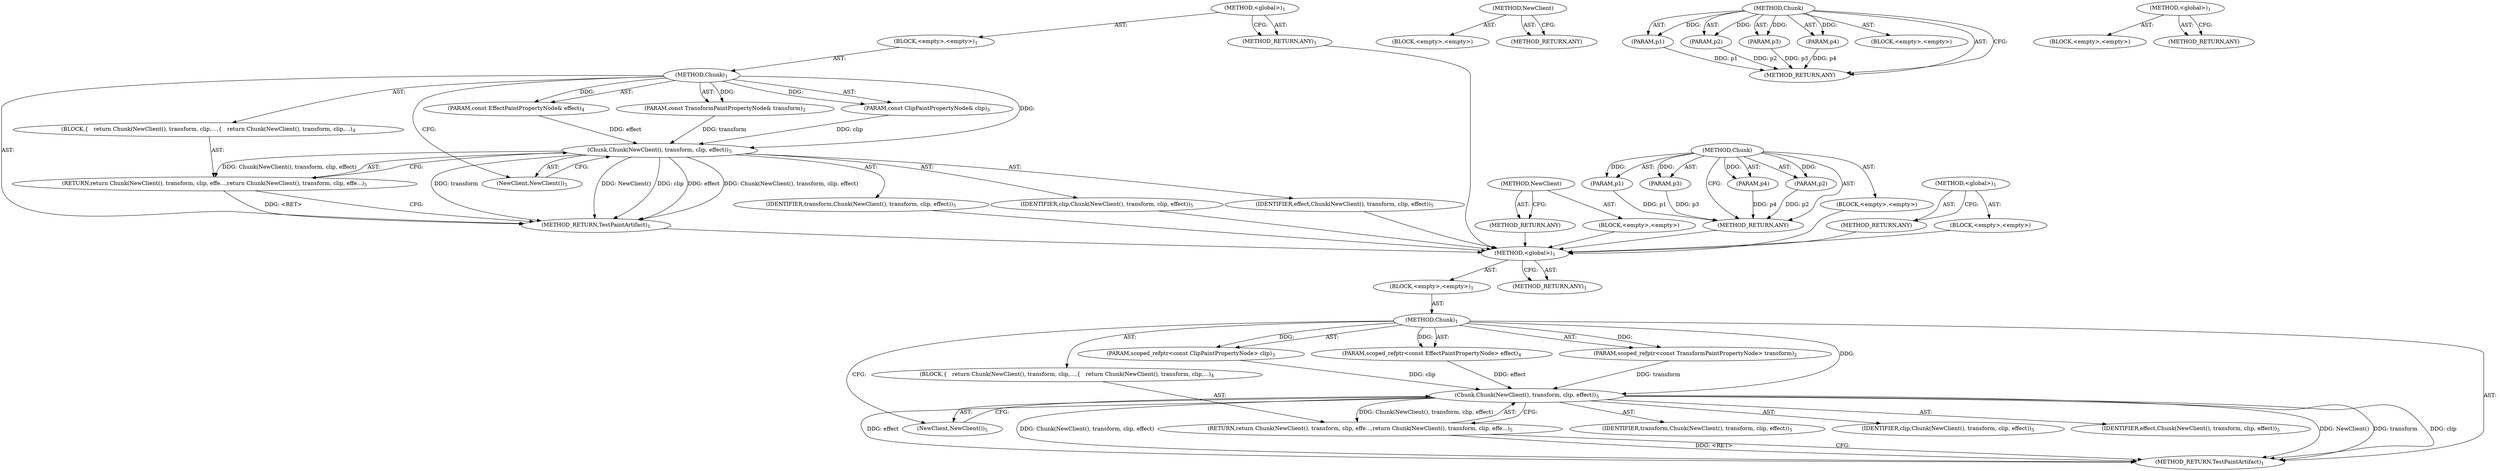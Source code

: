 digraph "&lt;global&gt;" {
vulnerable_6 [label=<(METHOD,&lt;global&gt;)<SUB>1</SUB>>];
vulnerable_7 [label=<(BLOCK,&lt;empty&gt;,&lt;empty&gt;)<SUB>1</SUB>>];
vulnerable_8 [label=<(METHOD,Chunk)<SUB>1</SUB>>];
vulnerable_9 [label=<(PARAM,scoped_refptr&lt;const TransformPaintPropertyNode&gt; transform)<SUB>2</SUB>>];
vulnerable_10 [label=<(PARAM,scoped_refptr&lt;const ClipPaintPropertyNode&gt; clip)<SUB>3</SUB>>];
vulnerable_11 [label=<(PARAM,scoped_refptr&lt;const EffectPaintPropertyNode&gt; effect)<SUB>4</SUB>>];
vulnerable_12 [label=<(BLOCK,{
   return Chunk(NewClient(), transform, clip,...,{
   return Chunk(NewClient(), transform, clip,...)<SUB>4</SUB>>];
vulnerable_13 [label=<(RETURN,return Chunk(NewClient(), transform, clip, effe...,return Chunk(NewClient(), transform, clip, effe...)<SUB>5</SUB>>];
vulnerable_14 [label=<(Chunk,Chunk(NewClient(), transform, clip, effect))<SUB>5</SUB>>];
vulnerable_15 [label=<(NewClient,NewClient())<SUB>5</SUB>>];
vulnerable_16 [label=<(IDENTIFIER,transform,Chunk(NewClient(), transform, clip, effect))<SUB>5</SUB>>];
vulnerable_17 [label=<(IDENTIFIER,clip,Chunk(NewClient(), transform, clip, effect))<SUB>5</SUB>>];
vulnerable_18 [label=<(IDENTIFIER,effect,Chunk(NewClient(), transform, clip, effect))<SUB>5</SUB>>];
vulnerable_19 [label=<(METHOD_RETURN,TestPaintArtifact)<SUB>1</SUB>>];
vulnerable_21 [label=<(METHOD_RETURN,ANY)<SUB>1</SUB>>];
vulnerable_49 [label=<(METHOD,NewClient)>];
vulnerable_50 [label=<(BLOCK,&lt;empty&gt;,&lt;empty&gt;)>];
vulnerable_51 [label=<(METHOD_RETURN,ANY)>];
vulnerable_42 [label=<(METHOD,Chunk)>];
vulnerable_43 [label=<(PARAM,p1)>];
vulnerable_44 [label=<(PARAM,p2)>];
vulnerable_45 [label=<(PARAM,p3)>];
vulnerable_46 [label=<(PARAM,p4)>];
vulnerable_47 [label=<(BLOCK,&lt;empty&gt;,&lt;empty&gt;)>];
vulnerable_48 [label=<(METHOD_RETURN,ANY)>];
vulnerable_36 [label=<(METHOD,&lt;global&gt;)<SUB>1</SUB>>];
vulnerable_37 [label=<(BLOCK,&lt;empty&gt;,&lt;empty&gt;)>];
vulnerable_38 [label=<(METHOD_RETURN,ANY)>];
fixed_6 [label=<(METHOD,&lt;global&gt;)<SUB>1</SUB>>];
fixed_7 [label=<(BLOCK,&lt;empty&gt;,&lt;empty&gt;)<SUB>1</SUB>>];
fixed_8 [label=<(METHOD,Chunk)<SUB>1</SUB>>];
fixed_9 [label=<(PARAM,const TransformPaintPropertyNode&amp; transform)<SUB>2</SUB>>];
fixed_10 [label=<(PARAM,const ClipPaintPropertyNode&amp; clip)<SUB>3</SUB>>];
fixed_11 [label=<(PARAM,const EffectPaintPropertyNode&amp; effect)<SUB>4</SUB>>];
fixed_12 [label=<(BLOCK,{
   return Chunk(NewClient(), transform, clip,...,{
   return Chunk(NewClient(), transform, clip,...)<SUB>4</SUB>>];
fixed_13 [label=<(RETURN,return Chunk(NewClient(), transform, clip, effe...,return Chunk(NewClient(), transform, clip, effe...)<SUB>5</SUB>>];
fixed_14 [label=<(Chunk,Chunk(NewClient(), transform, clip, effect))<SUB>5</SUB>>];
fixed_15 [label=<(NewClient,NewClient())<SUB>5</SUB>>];
fixed_16 [label=<(IDENTIFIER,transform,Chunk(NewClient(), transform, clip, effect))<SUB>5</SUB>>];
fixed_17 [label=<(IDENTIFIER,clip,Chunk(NewClient(), transform, clip, effect))<SUB>5</SUB>>];
fixed_18 [label=<(IDENTIFIER,effect,Chunk(NewClient(), transform, clip, effect))<SUB>5</SUB>>];
fixed_19 [label=<(METHOD_RETURN,TestPaintArtifact)<SUB>1</SUB>>];
fixed_21 [label=<(METHOD_RETURN,ANY)<SUB>1</SUB>>];
fixed_49 [label=<(METHOD,NewClient)>];
fixed_50 [label=<(BLOCK,&lt;empty&gt;,&lt;empty&gt;)>];
fixed_51 [label=<(METHOD_RETURN,ANY)>];
fixed_42 [label=<(METHOD,Chunk)>];
fixed_43 [label=<(PARAM,p1)>];
fixed_44 [label=<(PARAM,p2)>];
fixed_45 [label=<(PARAM,p3)>];
fixed_46 [label=<(PARAM,p4)>];
fixed_47 [label=<(BLOCK,&lt;empty&gt;,&lt;empty&gt;)>];
fixed_48 [label=<(METHOD_RETURN,ANY)>];
fixed_36 [label=<(METHOD,&lt;global&gt;)<SUB>1</SUB>>];
fixed_37 [label=<(BLOCK,&lt;empty&gt;,&lt;empty&gt;)>];
fixed_38 [label=<(METHOD_RETURN,ANY)>];
vulnerable_6 -> vulnerable_7  [key=0, label="AST: "];
vulnerable_6 -> vulnerable_21  [key=0, label="AST: "];
vulnerable_6 -> vulnerable_21  [key=1, label="CFG: "];
vulnerable_7 -> vulnerable_8  [key=0, label="AST: "];
vulnerable_8 -> vulnerable_9  [key=0, label="AST: "];
vulnerable_8 -> vulnerable_9  [key=1, label="DDG: "];
vulnerable_8 -> vulnerable_10  [key=0, label="AST: "];
vulnerable_8 -> vulnerable_10  [key=1, label="DDG: "];
vulnerable_8 -> vulnerable_11  [key=0, label="AST: "];
vulnerable_8 -> vulnerable_11  [key=1, label="DDG: "];
vulnerable_8 -> vulnerable_12  [key=0, label="AST: "];
vulnerable_8 -> vulnerable_19  [key=0, label="AST: "];
vulnerable_8 -> vulnerable_15  [key=0, label="CFG: "];
vulnerable_8 -> vulnerable_14  [key=0, label="DDG: "];
vulnerable_9 -> vulnerable_14  [key=0, label="DDG: transform"];
vulnerable_10 -> vulnerable_14  [key=0, label="DDG: clip"];
vulnerable_11 -> vulnerable_14  [key=0, label="DDG: effect"];
vulnerable_12 -> vulnerable_13  [key=0, label="AST: "];
vulnerable_13 -> vulnerable_14  [key=0, label="AST: "];
vulnerable_13 -> vulnerable_19  [key=0, label="CFG: "];
vulnerable_13 -> vulnerable_19  [key=1, label="DDG: &lt;RET&gt;"];
vulnerable_14 -> vulnerable_15  [key=0, label="AST: "];
vulnerable_14 -> vulnerable_16  [key=0, label="AST: "];
vulnerable_14 -> vulnerable_17  [key=0, label="AST: "];
vulnerable_14 -> vulnerable_18  [key=0, label="AST: "];
vulnerable_14 -> vulnerable_13  [key=0, label="CFG: "];
vulnerable_14 -> vulnerable_13  [key=1, label="DDG: Chunk(NewClient(), transform, clip, effect)"];
vulnerable_14 -> vulnerable_19  [key=0, label="DDG: NewClient()"];
vulnerable_14 -> vulnerable_19  [key=1, label="DDG: transform"];
vulnerable_14 -> vulnerable_19  [key=2, label="DDG: clip"];
vulnerable_14 -> vulnerable_19  [key=3, label="DDG: effect"];
vulnerable_14 -> vulnerable_19  [key=4, label="DDG: Chunk(NewClient(), transform, clip, effect)"];
vulnerable_15 -> vulnerable_14  [key=0, label="CFG: "];
vulnerable_49 -> vulnerable_50  [key=0, label="AST: "];
vulnerable_49 -> vulnerable_51  [key=0, label="AST: "];
vulnerable_49 -> vulnerable_51  [key=1, label="CFG: "];
vulnerable_42 -> vulnerable_43  [key=0, label="AST: "];
vulnerable_42 -> vulnerable_43  [key=1, label="DDG: "];
vulnerable_42 -> vulnerable_47  [key=0, label="AST: "];
vulnerable_42 -> vulnerable_44  [key=0, label="AST: "];
vulnerable_42 -> vulnerable_44  [key=1, label="DDG: "];
vulnerable_42 -> vulnerable_48  [key=0, label="AST: "];
vulnerable_42 -> vulnerable_48  [key=1, label="CFG: "];
vulnerable_42 -> vulnerable_45  [key=0, label="AST: "];
vulnerable_42 -> vulnerable_45  [key=1, label="DDG: "];
vulnerable_42 -> vulnerable_46  [key=0, label="AST: "];
vulnerable_42 -> vulnerable_46  [key=1, label="DDG: "];
vulnerable_43 -> vulnerable_48  [key=0, label="DDG: p1"];
vulnerable_44 -> vulnerable_48  [key=0, label="DDG: p2"];
vulnerable_45 -> vulnerable_48  [key=0, label="DDG: p3"];
vulnerable_46 -> vulnerable_48  [key=0, label="DDG: p4"];
vulnerable_36 -> vulnerable_37  [key=0, label="AST: "];
vulnerable_36 -> vulnerable_38  [key=0, label="AST: "];
vulnerable_36 -> vulnerable_38  [key=1, label="CFG: "];
fixed_6 -> fixed_7  [key=0, label="AST: "];
fixed_6 -> fixed_21  [key=0, label="AST: "];
fixed_6 -> fixed_21  [key=1, label="CFG: "];
fixed_7 -> fixed_8  [key=0, label="AST: "];
fixed_8 -> fixed_9  [key=0, label="AST: "];
fixed_8 -> fixed_9  [key=1, label="DDG: "];
fixed_8 -> fixed_10  [key=0, label="AST: "];
fixed_8 -> fixed_10  [key=1, label="DDG: "];
fixed_8 -> fixed_11  [key=0, label="AST: "];
fixed_8 -> fixed_11  [key=1, label="DDG: "];
fixed_8 -> fixed_12  [key=0, label="AST: "];
fixed_8 -> fixed_19  [key=0, label="AST: "];
fixed_8 -> fixed_15  [key=0, label="CFG: "];
fixed_8 -> fixed_14  [key=0, label="DDG: "];
fixed_9 -> fixed_14  [key=0, label="DDG: transform"];
fixed_10 -> fixed_14  [key=0, label="DDG: clip"];
fixed_11 -> fixed_14  [key=0, label="DDG: effect"];
fixed_12 -> fixed_13  [key=0, label="AST: "];
fixed_13 -> fixed_14  [key=0, label="AST: "];
fixed_13 -> fixed_19  [key=0, label="CFG: "];
fixed_13 -> fixed_19  [key=1, label="DDG: &lt;RET&gt;"];
fixed_14 -> fixed_15  [key=0, label="AST: "];
fixed_14 -> fixed_16  [key=0, label="AST: "];
fixed_14 -> fixed_17  [key=0, label="AST: "];
fixed_14 -> fixed_18  [key=0, label="AST: "];
fixed_14 -> fixed_13  [key=0, label="CFG: "];
fixed_14 -> fixed_13  [key=1, label="DDG: Chunk(NewClient(), transform, clip, effect)"];
fixed_14 -> fixed_19  [key=0, label="DDG: NewClient()"];
fixed_14 -> fixed_19  [key=1, label="DDG: transform"];
fixed_14 -> fixed_19  [key=2, label="DDG: clip"];
fixed_14 -> fixed_19  [key=3, label="DDG: effect"];
fixed_14 -> fixed_19  [key=4, label="DDG: Chunk(NewClient(), transform, clip, effect)"];
fixed_15 -> fixed_14  [key=0, label="CFG: "];
fixed_16 -> vulnerable_6  [key=0];
fixed_17 -> vulnerable_6  [key=0];
fixed_18 -> vulnerable_6  [key=0];
fixed_19 -> vulnerable_6  [key=0];
fixed_21 -> vulnerable_6  [key=0];
fixed_49 -> fixed_50  [key=0, label="AST: "];
fixed_49 -> fixed_51  [key=0, label="AST: "];
fixed_49 -> fixed_51  [key=1, label="CFG: "];
fixed_50 -> vulnerable_6  [key=0];
fixed_51 -> vulnerable_6  [key=0];
fixed_42 -> fixed_43  [key=0, label="AST: "];
fixed_42 -> fixed_43  [key=1, label="DDG: "];
fixed_42 -> fixed_47  [key=0, label="AST: "];
fixed_42 -> fixed_44  [key=0, label="AST: "];
fixed_42 -> fixed_44  [key=1, label="DDG: "];
fixed_42 -> fixed_48  [key=0, label="AST: "];
fixed_42 -> fixed_48  [key=1, label="CFG: "];
fixed_42 -> fixed_45  [key=0, label="AST: "];
fixed_42 -> fixed_45  [key=1, label="DDG: "];
fixed_42 -> fixed_46  [key=0, label="AST: "];
fixed_42 -> fixed_46  [key=1, label="DDG: "];
fixed_43 -> fixed_48  [key=0, label="DDG: p1"];
fixed_44 -> fixed_48  [key=0, label="DDG: p2"];
fixed_45 -> fixed_48  [key=0, label="DDG: p3"];
fixed_46 -> fixed_48  [key=0, label="DDG: p4"];
fixed_47 -> vulnerable_6  [key=0];
fixed_48 -> vulnerable_6  [key=0];
fixed_36 -> fixed_37  [key=0, label="AST: "];
fixed_36 -> fixed_38  [key=0, label="AST: "];
fixed_36 -> fixed_38  [key=1, label="CFG: "];
fixed_37 -> vulnerable_6  [key=0];
fixed_38 -> vulnerable_6  [key=0];
}
